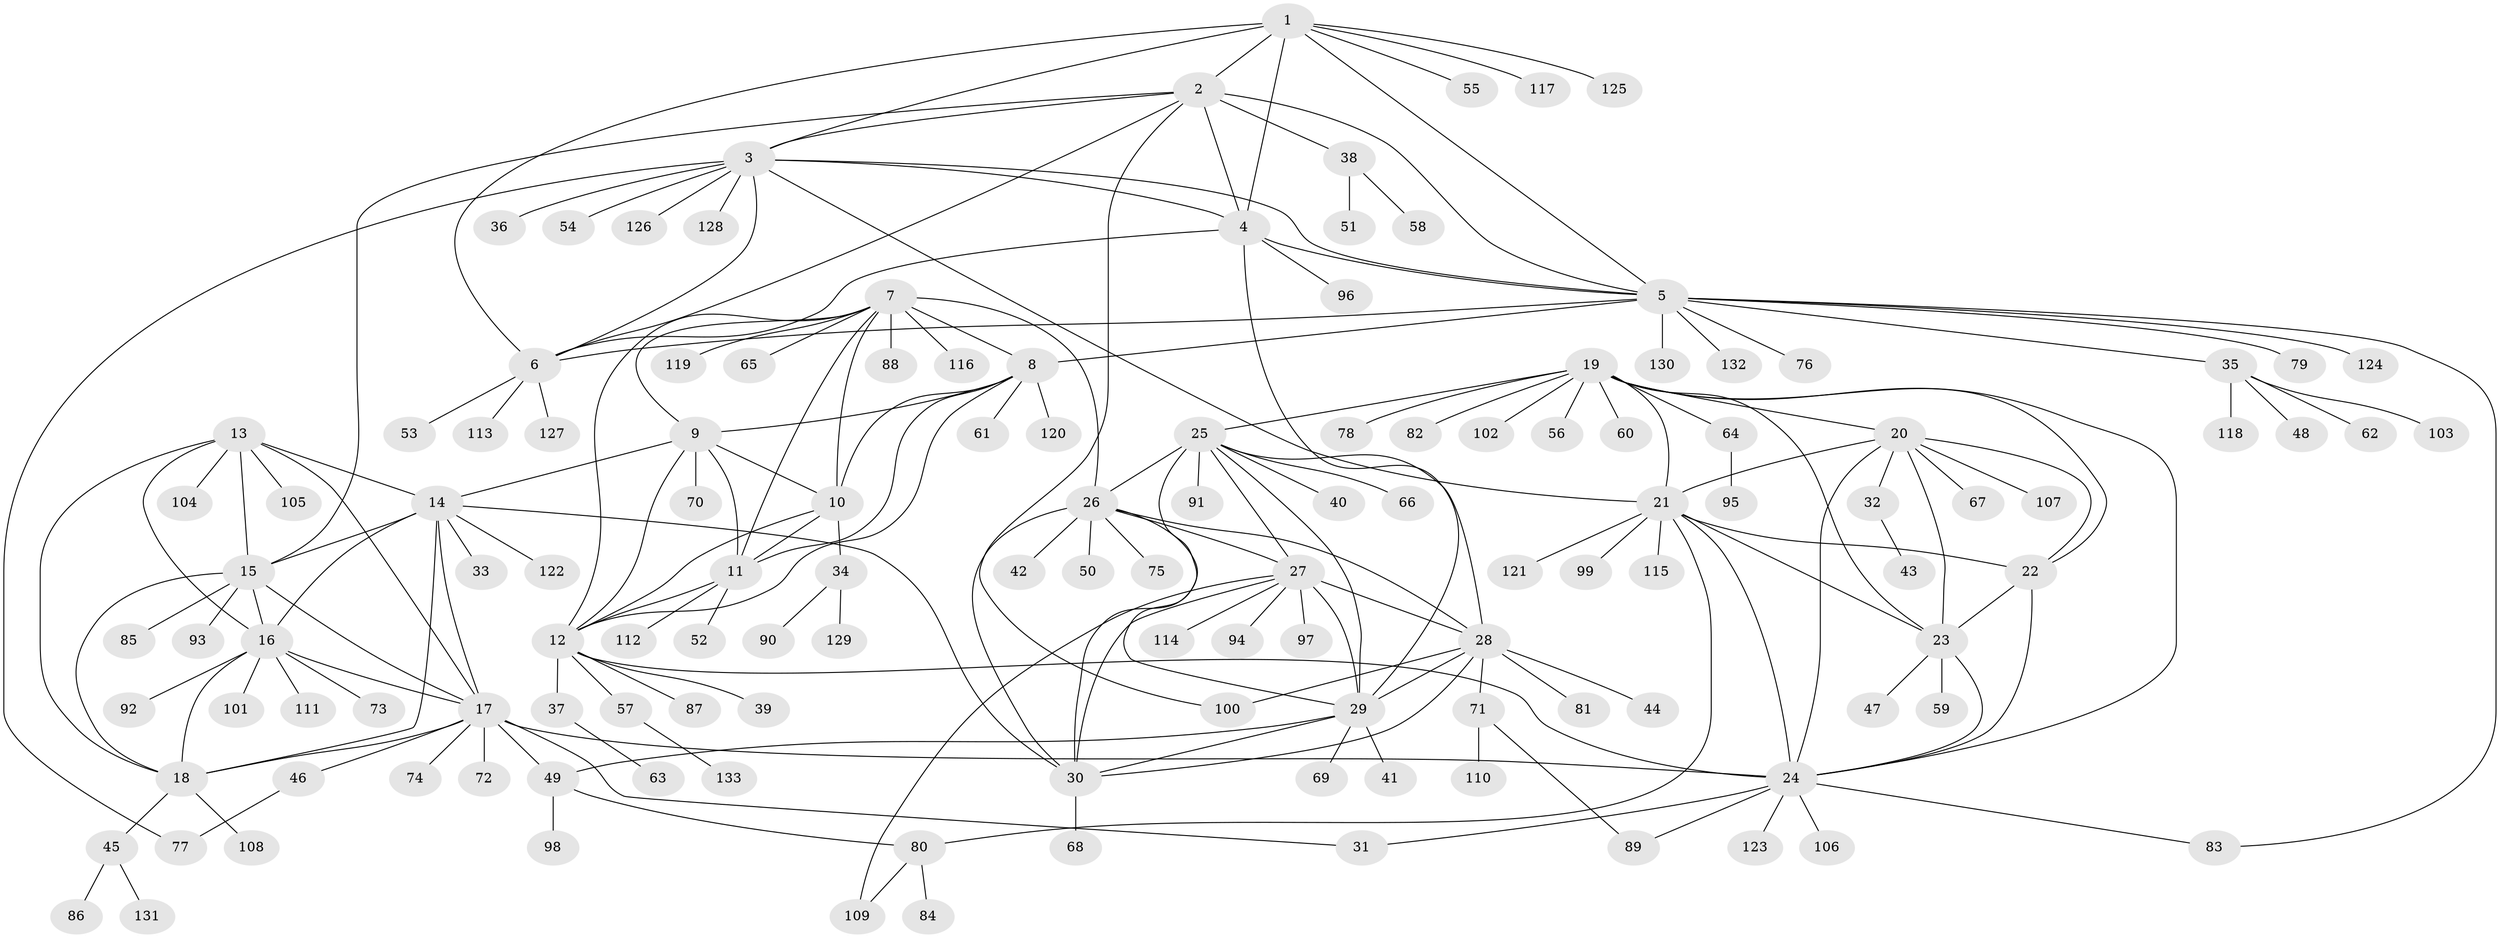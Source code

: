 // Generated by graph-tools (version 1.1) at 2025/50/03/09/25 03:50:33]
// undirected, 133 vertices, 196 edges
graph export_dot {
graph [start="1"]
  node [color=gray90,style=filled];
  1;
  2;
  3;
  4;
  5;
  6;
  7;
  8;
  9;
  10;
  11;
  12;
  13;
  14;
  15;
  16;
  17;
  18;
  19;
  20;
  21;
  22;
  23;
  24;
  25;
  26;
  27;
  28;
  29;
  30;
  31;
  32;
  33;
  34;
  35;
  36;
  37;
  38;
  39;
  40;
  41;
  42;
  43;
  44;
  45;
  46;
  47;
  48;
  49;
  50;
  51;
  52;
  53;
  54;
  55;
  56;
  57;
  58;
  59;
  60;
  61;
  62;
  63;
  64;
  65;
  66;
  67;
  68;
  69;
  70;
  71;
  72;
  73;
  74;
  75;
  76;
  77;
  78;
  79;
  80;
  81;
  82;
  83;
  84;
  85;
  86;
  87;
  88;
  89;
  90;
  91;
  92;
  93;
  94;
  95;
  96;
  97;
  98;
  99;
  100;
  101;
  102;
  103;
  104;
  105;
  106;
  107;
  108;
  109;
  110;
  111;
  112;
  113;
  114;
  115;
  116;
  117;
  118;
  119;
  120;
  121;
  122;
  123;
  124;
  125;
  126;
  127;
  128;
  129;
  130;
  131;
  132;
  133;
  1 -- 2;
  1 -- 3;
  1 -- 4;
  1 -- 5;
  1 -- 6;
  1 -- 55;
  1 -- 117;
  1 -- 125;
  2 -- 3;
  2 -- 4;
  2 -- 5;
  2 -- 6;
  2 -- 15;
  2 -- 38;
  2 -- 100;
  3 -- 4;
  3 -- 5;
  3 -- 6;
  3 -- 21;
  3 -- 36;
  3 -- 54;
  3 -- 77;
  3 -- 126;
  3 -- 128;
  4 -- 5;
  4 -- 6;
  4 -- 29;
  4 -- 96;
  5 -- 6;
  5 -- 8;
  5 -- 35;
  5 -- 76;
  5 -- 79;
  5 -- 83;
  5 -- 124;
  5 -- 130;
  5 -- 132;
  6 -- 53;
  6 -- 113;
  6 -- 127;
  7 -- 8;
  7 -- 9;
  7 -- 10;
  7 -- 11;
  7 -- 12;
  7 -- 26;
  7 -- 65;
  7 -- 88;
  7 -- 116;
  7 -- 119;
  8 -- 9;
  8 -- 10;
  8 -- 11;
  8 -- 12;
  8 -- 61;
  8 -- 120;
  9 -- 10;
  9 -- 11;
  9 -- 12;
  9 -- 14;
  9 -- 70;
  10 -- 11;
  10 -- 12;
  10 -- 34;
  11 -- 12;
  11 -- 52;
  11 -- 112;
  12 -- 24;
  12 -- 37;
  12 -- 39;
  12 -- 57;
  12 -- 87;
  13 -- 14;
  13 -- 15;
  13 -- 16;
  13 -- 17;
  13 -- 18;
  13 -- 104;
  13 -- 105;
  14 -- 15;
  14 -- 16;
  14 -- 17;
  14 -- 18;
  14 -- 30;
  14 -- 33;
  14 -- 122;
  15 -- 16;
  15 -- 17;
  15 -- 18;
  15 -- 85;
  15 -- 93;
  16 -- 17;
  16 -- 18;
  16 -- 73;
  16 -- 92;
  16 -- 101;
  16 -- 111;
  17 -- 18;
  17 -- 24;
  17 -- 31;
  17 -- 46;
  17 -- 49;
  17 -- 72;
  17 -- 74;
  18 -- 45;
  18 -- 108;
  19 -- 20;
  19 -- 21;
  19 -- 22;
  19 -- 23;
  19 -- 24;
  19 -- 25;
  19 -- 56;
  19 -- 60;
  19 -- 64;
  19 -- 78;
  19 -- 82;
  19 -- 102;
  20 -- 21;
  20 -- 22;
  20 -- 23;
  20 -- 24;
  20 -- 32;
  20 -- 67;
  20 -- 107;
  21 -- 22;
  21 -- 23;
  21 -- 24;
  21 -- 80;
  21 -- 99;
  21 -- 115;
  21 -- 121;
  22 -- 23;
  22 -- 24;
  23 -- 24;
  23 -- 47;
  23 -- 59;
  24 -- 31;
  24 -- 83;
  24 -- 89;
  24 -- 106;
  24 -- 123;
  25 -- 26;
  25 -- 27;
  25 -- 28;
  25 -- 29;
  25 -- 30;
  25 -- 40;
  25 -- 66;
  25 -- 91;
  26 -- 27;
  26 -- 28;
  26 -- 29;
  26 -- 30;
  26 -- 42;
  26 -- 50;
  26 -- 75;
  27 -- 28;
  27 -- 29;
  27 -- 30;
  27 -- 94;
  27 -- 97;
  27 -- 109;
  27 -- 114;
  28 -- 29;
  28 -- 30;
  28 -- 44;
  28 -- 71;
  28 -- 81;
  28 -- 100;
  29 -- 30;
  29 -- 41;
  29 -- 49;
  29 -- 69;
  30 -- 68;
  32 -- 43;
  34 -- 90;
  34 -- 129;
  35 -- 48;
  35 -- 62;
  35 -- 103;
  35 -- 118;
  37 -- 63;
  38 -- 51;
  38 -- 58;
  45 -- 86;
  45 -- 131;
  46 -- 77;
  49 -- 80;
  49 -- 98;
  57 -- 133;
  64 -- 95;
  71 -- 89;
  71 -- 110;
  80 -- 84;
  80 -- 109;
}
